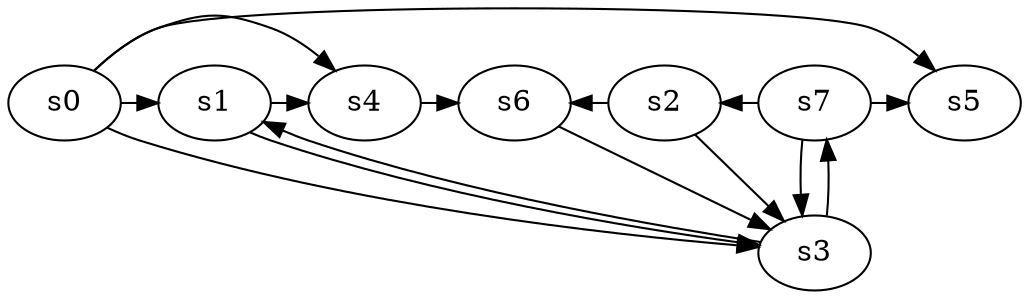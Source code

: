 digraph game_0699_complex_8 {
    s0 [name="s0", player=1];
    s1 [name="s1", player=1];
    s2 [name="s2", player=1];
    s3 [name="s3", player=1, target=1];
    s4 [name="s4", player=1];
    s5 [name="s5", player=1];
    s6 [name="s6", player=0];
    s7 [name="s7", player=0, target=1];

    s0 -> s1 [constraint="time % 2 == 0 && time % 5 == 0"];
    s0 -> s3 [constraint="time == 8 || time == 12 || time == 14 || time == 16 || time == 19"];
    s0 -> s4 [constraint="time % 6 == 2"];
    s0 -> s5 [constraint="!(time % 5 == 1)"];
    s1 -> s3 [constraint="time % 7 == 5"];
    s1 -> s4 [constraint="!(time % 2 == 0)"];
    s2 -> s3 [constraint="!(time % 2 == 1)"];
    s2 -> s6 [constraint="time % 4 == 0 || time % 5 == 1"];
    s3 -> s1 [constraint="time % 5 == 2"];
    s3 -> s7 [constraint="time % 3 == 0 && time % 3 == 2"];
    s4 -> s6 [constraint="!(time % 6 == 4)"];
    s6 -> s3 [constraint="time % 4 == 3 && time % 3 == 0"];
    s7 -> s2 [constraint="time % 3 == 2 || time % 5 == 3"];
    s7 -> s3;
    s7 -> s5 [constraint="time == 2 || time == 7 || time == 11 || time == 14 || time == 21"];
}
